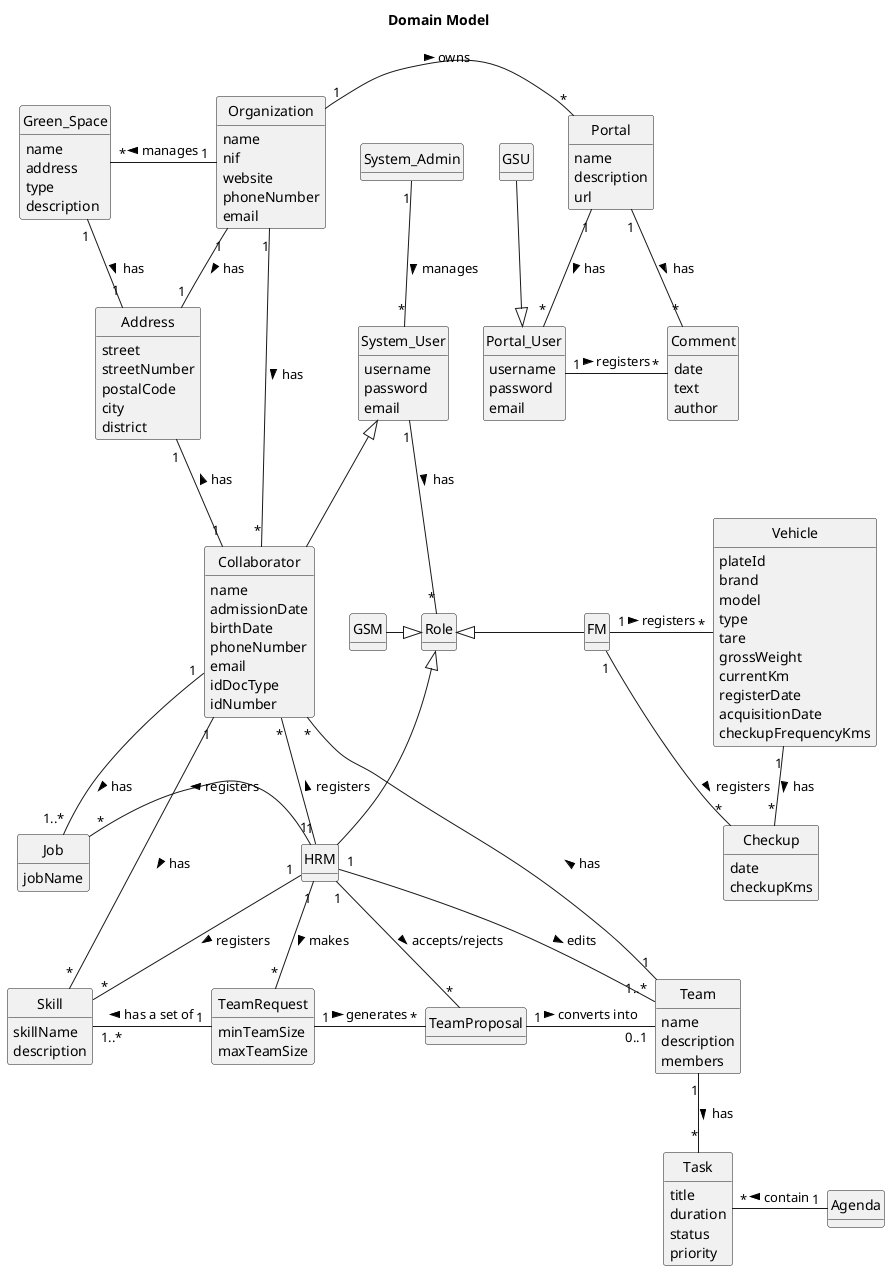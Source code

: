 @startuml
skinparam monochrome true
skinparam packageStyle rectangle
skinparam shadowing false
'skinparam linetype ortho
'left to right direction
skinparam classAttributeIconSize 0
hide circle
hide methods

title Domain Model

class Organization {
    name
    nif
    website
    phoneNumber
    email
}

class Address{
    street
    streetNumber
    postalCode
    city
    district
}

class Collaborator{
    name
    admissionDate
    birthDate
    phoneNumber
    email
    idDocType
    idNumber
}

class HRM{

}

class FM{

}

class Skill{
    skillName
    description
}

class Job{
    jobName
}

class Vehicle{
    plateId
    brand
    model
    type
    tare
    grossWeight
    currentKm
    registerDate
    acquisitionDate
    checkupFrequencyKms
}

class Checkup{
    date
    checkupKms
}

class TeamRequest{
    minTeamSize
    maxTeamSize
}

class Team{
    name
    description
    members
}

class Agenda{

}

class Task{
    title
    duration
    status
    priority
}

class Portal_User{
    username
    password
    email
}

class GSU{

}

class Portal{
    name
    description
    url
}

class Comment{
    date
    text
    author
}

class Green_Space{
    name
    address
    type
    description
}



class System_Admin{

}

class System_User{
    username
    password
    email
}

class GSM{

}

Collaborator --up|> System_User
System_Admin "1" -- "*" System_User : "manages >"
System_User "1" -- "*" Role : "has >"
Green_Space "1" -- "1" Address : "has >"
GSU --|> Portal_User
GSM -|> Role
Portal_User "1" --right "*" Comment : "registers >"
Portal "1" --down "*" Comment : "has >"
Portal "1" -- "*" Portal_User : "has >"
Organization "1" ---down "*" Collaborator : "has >"
Organization "1" --left "*" Green_Space : "manages >"
Organization "1" -- "1" Address : "has >"
Collaborator "1" --left "1" Address : "has >"
Collaborator "1" -- "*" Skill : "has >"
Collaborator "1" -- "1..*" Job : "has >"
HRM "1" --left "*" Collaborator : "registers >"
HRM "1" --left "*" Job : "registers >"
HRM "1" -- "*" Skill : "registers >"
HRM --up|> Role
HRM "1" -- "*" TeamRequest : "makes >"
TeamRequest "1" --right "*" TeamProposal : "generates >"
TeamProposal "1" --right "0..1" Team : "converts into >"
HRM "1" -- "1..*" Team : "edits >"
'TeamRequest "1" --down "1..*" SetOfSkills : "has >"
HRM "1" --right "*" TeamProposal: "accepts/rejects >"
Team "1" --down "*" Task : "has >"
'SetOfSkills "1" --left "1..*" Skill : "has >"
Agenda "1" --left "*" Task : "contain >"
FM -left|> Role
FM "1" --right "*" Vehicle : "registers >"
FM "1" --down "*" Checkup : "registers >"
Vehicle "1" -- "*" Checkup : "has >"
Team "1" --up "*" Collaborator : "has >"
Organization "1" --right "*" Portal : "owns >"
TeamRequest "1" --left "1..*" Skill : "has a set of >"

@enduml